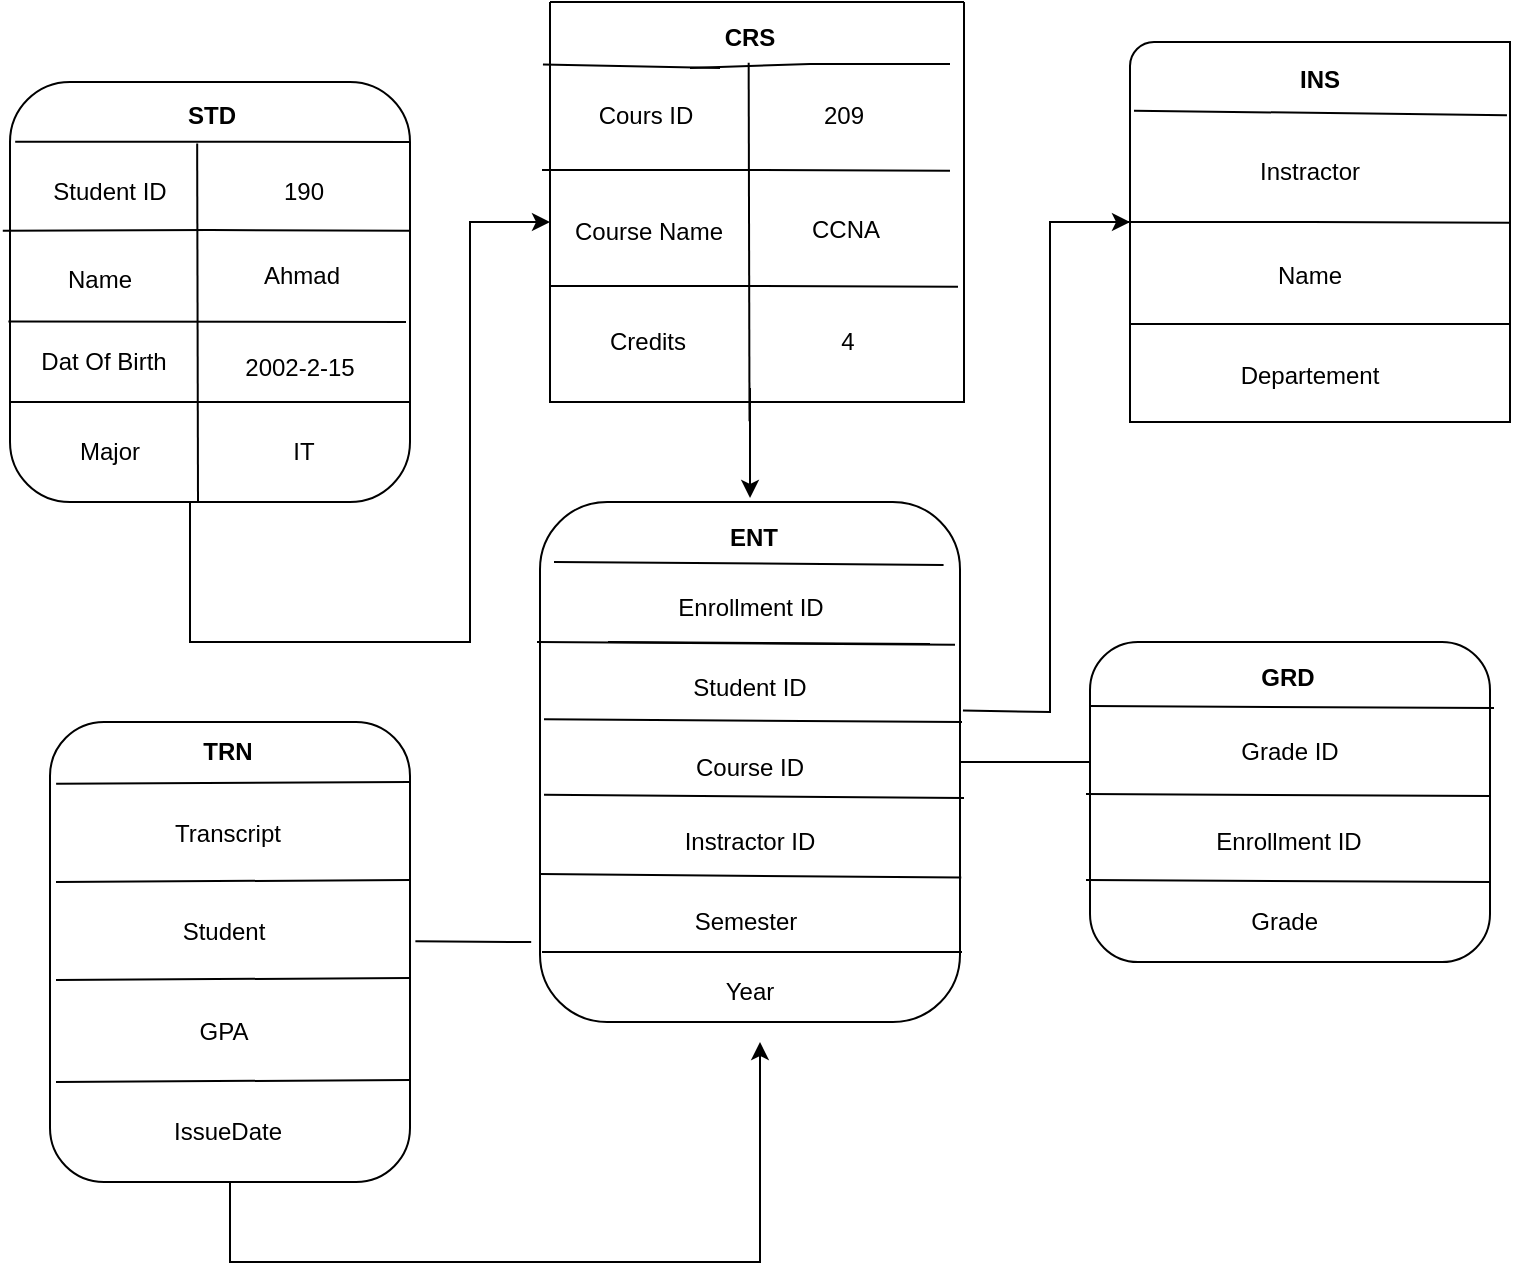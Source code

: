 <mxfile version="24.4.13" type="device">
  <diagram name="Page-1" id="Yhg7C76lEOVaBMIcdR9y">
    <mxGraphModel dx="1114" dy="709" grid="1" gridSize="10" guides="1" tooltips="1" connect="1" arrows="1" fold="1" page="1" pageScale="1" pageWidth="827" pageHeight="1169" math="0" shadow="0">
      <root>
        <mxCell id="0" />
        <mxCell id="1" parent="0" />
        <mxCell id="3ggdFOlAp6wFt-ibNZRG-4" value="&amp;nbsp;" style="rounded=1;whiteSpace=wrap;html=1;" parent="1" vertex="1">
          <mxGeometry x="80" y="90" width="200" height="210" as="geometry" />
        </mxCell>
        <mxCell id="3ggdFOlAp6wFt-ibNZRG-7" value="" style="verticalLabelPosition=bottom;verticalAlign=top;html=1;shape=mxgraph.basic.corner_round_rect;dx=6;whiteSpace=wrap;" parent="1" vertex="1">
          <mxGeometry x="640" y="70" width="190" height="190" as="geometry" />
        </mxCell>
        <mxCell id="3ggdFOlAp6wFt-ibNZRG-21" value="" style="endArrow=none;html=1;rounded=0;entryX=0.988;entryY=0.095;entryDx=0;entryDy=0;entryPerimeter=0;exitX=0.013;exitY=0.142;exitDx=0;exitDy=0;exitPerimeter=0;" parent="1" edge="1" source="3ggdFOlAp6wFt-ibNZRG-4">
          <mxGeometry width="50" height="50" relative="1" as="geometry">
            <mxPoint x="120" y="120" as="sourcePoint" />
            <mxPoint x="280.0" y="120.0" as="targetPoint" />
          </mxGeometry>
        </mxCell>
        <mxCell id="3ggdFOlAp6wFt-ibNZRG-22" value="&lt;b&gt;STD&lt;/b&gt;" style="text;strokeColor=none;align=center;fillColor=none;html=1;verticalAlign=middle;whiteSpace=wrap;rounded=0;" parent="1" vertex="1">
          <mxGeometry x="151" y="92" width="60" height="30" as="geometry" />
        </mxCell>
        <mxCell id="3ggdFOlAp6wFt-ibNZRG-23" value="" style="endArrow=classic;html=1;rounded=0;elbow=vertical;" parent="1" edge="1">
          <mxGeometry width="50" height="50" relative="1" as="geometry">
            <mxPoint x="170" y="300" as="sourcePoint" />
            <mxPoint x="350" y="160" as="targetPoint" />
            <Array as="points">
              <mxPoint x="170" y="370" />
              <mxPoint x="250" y="370" />
              <mxPoint x="310" y="370" />
              <mxPoint x="310" y="160" />
            </Array>
          </mxGeometry>
        </mxCell>
        <mxCell id="3ggdFOlAp6wFt-ibNZRG-24" value="" style="endArrow=none;html=1;rounded=0;entryX=0.992;entryY=0.193;entryDx=0;entryDy=0;entryPerimeter=0;" parent="1" edge="1" target="3ggdFOlAp6wFt-ibNZRG-7">
          <mxGeometry width="50" height="50" relative="1" as="geometry">
            <mxPoint x="642" y="104.33" as="sourcePoint" />
            <mxPoint x="802" y="104.33" as="targetPoint" />
          </mxGeometry>
        </mxCell>
        <mxCell id="3ggdFOlAp6wFt-ibNZRG-25" value="&lt;b&gt;INS&lt;/b&gt;" style="text;strokeColor=none;align=center;fillColor=none;html=1;verticalAlign=middle;whiteSpace=wrap;rounded=0;" parent="1" vertex="1">
          <mxGeometry x="705" y="74" width="60" height="30" as="geometry" />
        </mxCell>
        <mxCell id="3ggdFOlAp6wFt-ibNZRG-26" value="" style="endArrow=classic;html=1;rounded=0;elbow=vertical;exitX=1.007;exitY=0.401;exitDx=0;exitDy=0;exitPerimeter=0;" parent="1" source="3ggdFOlAp6wFt-ibNZRG-27" edge="1">
          <mxGeometry width="50" height="50" relative="1" as="geometry">
            <mxPoint x="572.31" y="422.98" as="sourcePoint" />
            <mxPoint x="640" y="160" as="targetPoint" />
            <Array as="points">
              <mxPoint x="600" y="405" />
              <mxPoint x="600" y="160" />
            </Array>
          </mxGeometry>
        </mxCell>
        <mxCell id="3ggdFOlAp6wFt-ibNZRG-27" value="&amp;nbsp;" style="rounded=1;whiteSpace=wrap;html=1;arcSize=16;" parent="1" vertex="1">
          <mxGeometry x="345" y="300" width="210" height="260" as="geometry" />
        </mxCell>
        <mxCell id="3ggdFOlAp6wFt-ibNZRG-29" value="" style="endArrow=classic;html=1;rounded=0;elbow=vertical;exitX=0.5;exitY=1;exitDx=0;exitDy=0;entryX=0.417;entryY=0;entryDx=0;entryDy=0;entryPerimeter=0;" parent="1" edge="1">
          <mxGeometry width="50" height="50" relative="1" as="geometry">
            <mxPoint x="450" y="243" as="sourcePoint" />
            <mxPoint x="450.02" y="298" as="targetPoint" />
          </mxGeometry>
        </mxCell>
        <mxCell id="3ggdFOlAp6wFt-ibNZRG-32" value="" style="endArrow=none;html=1;rounded=0;entryX=0.999;entryY=0.121;entryDx=0;entryDy=0;entryPerimeter=0;" parent="1" edge="1">
          <mxGeometry width="50" height="50" relative="1" as="geometry">
            <mxPoint x="352" y="330" as="sourcePoint" />
            <mxPoint x="546.79" y="331.46" as="targetPoint" />
          </mxGeometry>
        </mxCell>
        <mxCell id="3ggdFOlAp6wFt-ibNZRG-33" value="&lt;b&gt;ENT&lt;/b&gt;" style="text;strokeColor=none;align=center;fillColor=none;html=1;verticalAlign=middle;whiteSpace=wrap;rounded=0;" parent="1" vertex="1">
          <mxGeometry x="422" y="303" width="60" height="30" as="geometry" />
        </mxCell>
        <mxCell id="3ggdFOlAp6wFt-ibNZRG-34" value="&amp;nbsp;" style="rounded=1;whiteSpace=wrap;html=1;" parent="1" vertex="1">
          <mxGeometry x="100" y="410" width="180" height="230" as="geometry" />
        </mxCell>
        <mxCell id="3ggdFOlAp6wFt-ibNZRG-36" value="&lt;b&gt;TRN&lt;/b&gt;" style="text;strokeColor=none;align=center;fillColor=none;html=1;verticalAlign=middle;whiteSpace=wrap;rounded=0;" parent="1" vertex="1">
          <mxGeometry x="159" y="410" width="60" height="30" as="geometry" />
        </mxCell>
        <mxCell id="3ggdFOlAp6wFt-ibNZRG-37" value="" style="endArrow=none;html=1;rounded=0;entryX=0.988;entryY=0.095;entryDx=0;entryDy=0;entryPerimeter=0;exitX=0.017;exitY=0.134;exitDx=0;exitDy=0;exitPerimeter=0;" parent="1" edge="1" source="3ggdFOlAp6wFt-ibNZRG-34">
          <mxGeometry width="50" height="50" relative="1" as="geometry">
            <mxPoint x="120" y="440" as="sourcePoint" />
            <mxPoint x="280.0" y="440.0" as="targetPoint" />
          </mxGeometry>
        </mxCell>
        <mxCell id="3ggdFOlAp6wFt-ibNZRG-38" value="" style="endArrow=none;html=1;rounded=0;elbow=vertical;entryX=-0.021;entryY=0.827;entryDx=0;entryDy=0;entryPerimeter=0;exitX=1.015;exitY=0.455;exitDx=0;exitDy=0;exitPerimeter=0;" parent="1" edge="1">
          <mxGeometry width="50" height="50" relative="1" as="geometry">
            <mxPoint x="282.7" y="519.65" as="sourcePoint" />
            <mxPoint x="340.59" y="520.02" as="targetPoint" />
          </mxGeometry>
        </mxCell>
        <mxCell id="3ggdFOlAp6wFt-ibNZRG-39" value="" style="endArrow=classic;html=1;rounded=0;elbow=vertical;exitX=0.5;exitY=1;exitDx=0;exitDy=0;" parent="1" edge="1">
          <mxGeometry width="50" height="50" relative="1" as="geometry">
            <mxPoint x="190" y="640" as="sourcePoint" />
            <mxPoint x="455" y="570" as="targetPoint" />
            <Array as="points">
              <mxPoint x="190" y="680" />
              <mxPoint x="455" y="680" />
            </Array>
          </mxGeometry>
        </mxCell>
        <mxCell id="3ggdFOlAp6wFt-ibNZRG-40" value="" style="rounded=1;whiteSpace=wrap;html=1;" parent="1" vertex="1">
          <mxGeometry x="620" y="370" width="200" height="160" as="geometry" />
        </mxCell>
        <mxCell id="3ggdFOlAp6wFt-ibNZRG-41" value="&lt;b&gt;GRD&lt;/b&gt;" style="text;strokeColor=none;align=center;fillColor=none;html=1;verticalAlign=middle;whiteSpace=wrap;rounded=0;" parent="1" vertex="1">
          <mxGeometry x="689" y="373" width="60" height="30" as="geometry" />
        </mxCell>
        <mxCell id="3ggdFOlAp6wFt-ibNZRG-44" value="" style="endArrow=none;html=1;rounded=0;elbow=vertical;entryX=-0.021;entryY=0.827;entryDx=0;entryDy=0;entryPerimeter=0;exitX=1;exitY=0.5;exitDx=0;exitDy=0;" parent="1" edge="1" source="3ggdFOlAp6wFt-ibNZRG-27">
          <mxGeometry width="50" height="50" relative="1" as="geometry">
            <mxPoint x="560" y="430" as="sourcePoint" />
            <mxPoint x="620" y="430" as="targetPoint" />
          </mxGeometry>
        </mxCell>
        <mxCell id="tsfyDtX6I3HXYq4GZ-qm-1" value="" style="swimlane;startSize=0;" vertex="1" parent="1">
          <mxGeometry x="350" y="50" width="207" height="200" as="geometry" />
        </mxCell>
        <mxCell id="tsfyDtX6I3HXYq4GZ-qm-3" value="" style="endArrow=none;html=1;rounded=0;exitX=0;exitY=1;exitDx=0;exitDy=0;" edge="1" parent="tsfyDtX6I3HXYq4GZ-qm-1" source="tsfyDtX6I3HXYq4GZ-qm-4">
          <mxGeometry width="50" height="50" relative="1" as="geometry">
            <mxPoint x="10" y="30" as="sourcePoint" />
            <mxPoint x="200" y="31" as="targetPoint" />
            <Array as="points">
              <mxPoint x="130" y="31" />
            </Array>
          </mxGeometry>
        </mxCell>
        <mxCell id="tsfyDtX6I3HXYq4GZ-qm-4" value="&lt;b&gt;CRS&lt;/b&gt;" style="text;strokeColor=none;align=center;fillColor=none;html=1;verticalAlign=middle;whiteSpace=wrap;rounded=0;" vertex="1" parent="tsfyDtX6I3HXYq4GZ-qm-1">
          <mxGeometry x="70" y="3" width="60" height="30" as="geometry" />
        </mxCell>
        <mxCell id="tsfyDtX6I3HXYq4GZ-qm-6" value="" style="endArrow=none;html=1;rounded=0;exitX=-0.017;exitY=0.156;exitDx=0;exitDy=0;exitPerimeter=0;entryX=0.25;entryY=1;entryDx=0;entryDy=0;" edge="1" parent="tsfyDtX6I3HXYq4GZ-qm-1" source="tsfyDtX6I3HXYq4GZ-qm-1" target="tsfyDtX6I3HXYq4GZ-qm-4">
          <mxGeometry width="50" height="50" relative="1" as="geometry">
            <mxPoint x="347" y="81" as="sourcePoint" />
            <mxPoint x="550" y="81" as="targetPoint" />
          </mxGeometry>
        </mxCell>
        <mxCell id="tsfyDtX6I3HXYq4GZ-qm-39" value="" style="endArrow=none;html=1;rounded=0;entryX=-0.207;entryY=-0.307;entryDx=0;entryDy=0;entryPerimeter=0;" edge="1" parent="tsfyDtX6I3HXYq4GZ-qm-1">
          <mxGeometry width="50" height="50" relative="1" as="geometry">
            <mxPoint x="99.75" y="209.61" as="sourcePoint" />
            <mxPoint x="99.33" y="30.4" as="targetPoint" />
          </mxGeometry>
        </mxCell>
        <mxCell id="tsfyDtX6I3HXYq4GZ-qm-41" value="" style="endArrow=none;html=1;rounded=0;exitX=-0.018;exitY=0.354;exitDx=0;exitDy=0;exitPerimeter=0;entryX=1;entryY=0.32;entryDx=0;entryDy=0;entryPerimeter=0;" edge="1" parent="tsfyDtX6I3HXYq4GZ-qm-1">
          <mxGeometry width="50" height="50" relative="1" as="geometry">
            <mxPoint x="-4" y="84" as="sourcePoint" />
            <mxPoint x="200" y="84.33" as="targetPoint" />
            <Array as="points">
              <mxPoint x="100" y="84" />
            </Array>
          </mxGeometry>
        </mxCell>
        <mxCell id="tsfyDtX6I3HXYq4GZ-qm-43" value="" style="endArrow=none;html=1;rounded=0;exitX=-0.018;exitY=0.354;exitDx=0;exitDy=0;exitPerimeter=0;entryX=1;entryY=0.32;entryDx=0;entryDy=0;entryPerimeter=0;" edge="1" parent="tsfyDtX6I3HXYq4GZ-qm-1">
          <mxGeometry width="50" height="50" relative="1" as="geometry">
            <mxPoint y="142" as="sourcePoint" />
            <mxPoint x="204" y="142.33" as="targetPoint" />
            <Array as="points">
              <mxPoint x="104" y="142" />
            </Array>
          </mxGeometry>
        </mxCell>
        <mxCell id="tsfyDtX6I3HXYq4GZ-qm-44" value="Cours ID" style="text;strokeColor=none;align=center;fillColor=none;html=1;verticalAlign=middle;whiteSpace=wrap;rounded=0;" vertex="1" parent="tsfyDtX6I3HXYq4GZ-qm-1">
          <mxGeometry x="18" y="42" width="60" height="30" as="geometry" />
        </mxCell>
        <mxCell id="tsfyDtX6I3HXYq4GZ-qm-49" value="209" style="text;strokeColor=none;align=center;fillColor=none;html=1;verticalAlign=middle;whiteSpace=wrap;rounded=0;" vertex="1" parent="tsfyDtX6I3HXYq4GZ-qm-1">
          <mxGeometry x="117" y="42" width="60" height="30" as="geometry" />
        </mxCell>
        <mxCell id="tsfyDtX6I3HXYq4GZ-qm-48" value="CCNA" style="text;strokeColor=none;align=center;fillColor=none;html=1;verticalAlign=middle;whiteSpace=wrap;rounded=0;" vertex="1" parent="tsfyDtX6I3HXYq4GZ-qm-1">
          <mxGeometry x="118" y="99" width="60" height="30" as="geometry" />
        </mxCell>
        <mxCell id="tsfyDtX6I3HXYq4GZ-qm-47" value="Course Name" style="text;strokeColor=none;align=center;fillColor=none;html=1;verticalAlign=middle;whiteSpace=wrap;rounded=0;" vertex="1" parent="tsfyDtX6I3HXYq4GZ-qm-1">
          <mxGeometry x="9" y="100" width="81" height="30" as="geometry" />
        </mxCell>
        <mxCell id="tsfyDtX6I3HXYq4GZ-qm-46" value="4" style="text;strokeColor=none;align=center;fillColor=none;html=1;verticalAlign=middle;whiteSpace=wrap;rounded=0;" vertex="1" parent="tsfyDtX6I3HXYq4GZ-qm-1">
          <mxGeometry x="119" y="155" width="60" height="30" as="geometry" />
        </mxCell>
        <mxCell id="tsfyDtX6I3HXYq4GZ-qm-45" value="Credits" style="text;strokeColor=none;align=center;fillColor=none;html=1;verticalAlign=middle;whiteSpace=wrap;rounded=0;" vertex="1" parent="tsfyDtX6I3HXYq4GZ-qm-1">
          <mxGeometry x="19" y="155" width="60" height="30" as="geometry" />
        </mxCell>
        <mxCell id="tsfyDtX6I3HXYq4GZ-qm-7" value="" style="endArrow=none;html=1;rounded=0;entryX=-0.207;entryY=-0.307;entryDx=0;entryDy=0;entryPerimeter=0;" edge="1" parent="1">
          <mxGeometry width="50" height="50" relative="1" as="geometry">
            <mxPoint x="174" y="300" as="sourcePoint" />
            <mxPoint x="173.58" y="120.79" as="targetPoint" />
          </mxGeometry>
        </mxCell>
        <mxCell id="tsfyDtX6I3HXYq4GZ-qm-8" value="" style="endArrow=none;html=1;rounded=0;exitX=-0.018;exitY=0.354;exitDx=0;exitDy=0;exitPerimeter=0;entryX=1;entryY=0.32;entryDx=0;entryDy=0;entryPerimeter=0;" edge="1" parent="1" source="3ggdFOlAp6wFt-ibNZRG-4">
          <mxGeometry width="50" height="50" relative="1" as="geometry">
            <mxPoint x="121.76" y="165.17" as="sourcePoint" />
            <mxPoint x="280" y="164.33" as="targetPoint" />
            <Array as="points">
              <mxPoint x="180" y="164" />
            </Array>
          </mxGeometry>
        </mxCell>
        <mxCell id="tsfyDtX6I3HXYq4GZ-qm-9" value="" style="endArrow=none;html=1;rounded=0;entryX=1;entryY=0.32;entryDx=0;entryDy=0;entryPerimeter=0;" edge="1" parent="1">
          <mxGeometry width="50" height="50" relative="1" as="geometry">
            <mxPoint x="80" y="250" as="sourcePoint" />
            <mxPoint x="280" y="250" as="targetPoint" />
          </mxGeometry>
        </mxCell>
        <mxCell id="tsfyDtX6I3HXYq4GZ-qm-10" value="" style="endArrow=none;html=1;rounded=0;exitX=-0.004;exitY=0.57;exitDx=0;exitDy=0;exitPerimeter=0;entryX=1;entryY=0.32;entryDx=0;entryDy=0;entryPerimeter=0;" edge="1" parent="1" source="3ggdFOlAp6wFt-ibNZRG-4">
          <mxGeometry width="50" height="50" relative="1" as="geometry">
            <mxPoint x="120" y="211.0" as="sourcePoint" />
            <mxPoint x="278" y="210.0" as="targetPoint" />
          </mxGeometry>
        </mxCell>
        <mxCell id="tsfyDtX6I3HXYq4GZ-qm-12" value="Name" style="text;strokeColor=none;align=center;fillColor=none;html=1;verticalAlign=middle;whiteSpace=wrap;rounded=0;" vertex="1" parent="1">
          <mxGeometry x="95" y="174" width="60" height="30" as="geometry" />
        </mxCell>
        <mxCell id="tsfyDtX6I3HXYq4GZ-qm-13" value="Major" style="text;strokeColor=none;align=center;fillColor=none;html=1;verticalAlign=middle;whiteSpace=wrap;rounded=0;" vertex="1" parent="1">
          <mxGeometry x="100" y="260" width="60" height="30" as="geometry" />
        </mxCell>
        <mxCell id="tsfyDtX6I3HXYq4GZ-qm-18" value="Ahmad" style="text;strokeColor=none;align=center;fillColor=none;html=1;verticalAlign=middle;whiteSpace=wrap;rounded=0;" vertex="1" parent="1">
          <mxGeometry x="196" y="172" width="60" height="30" as="geometry" />
        </mxCell>
        <mxCell id="tsfyDtX6I3HXYq4GZ-qm-19" value="2002-2-15" style="text;strokeColor=none;align=center;fillColor=none;html=1;verticalAlign=middle;whiteSpace=wrap;rounded=0;" vertex="1" parent="1">
          <mxGeometry x="195" y="218" width="60" height="30" as="geometry" />
        </mxCell>
        <mxCell id="tsfyDtX6I3HXYq4GZ-qm-20" value="IT" style="text;strokeColor=none;align=center;fillColor=none;html=1;verticalAlign=middle;whiteSpace=wrap;rounded=0;" vertex="1" parent="1">
          <mxGeometry x="197" y="260" width="60" height="30" as="geometry" />
        </mxCell>
        <mxCell id="tsfyDtX6I3HXYq4GZ-qm-33" value="190" style="text;strokeColor=none;align=center;fillColor=none;html=1;verticalAlign=middle;whiteSpace=wrap;rounded=0;" vertex="1" parent="1">
          <mxGeometry x="197" y="130" width="60" height="30" as="geometry" />
        </mxCell>
        <mxCell id="tsfyDtX6I3HXYq4GZ-qm-34" value="Student ID" style="text;strokeColor=none;align=center;fillColor=none;html=1;verticalAlign=middle;whiteSpace=wrap;rounded=0;" vertex="1" parent="1">
          <mxGeometry x="100" y="130" width="60" height="30" as="geometry" />
        </mxCell>
        <mxCell id="tsfyDtX6I3HXYq4GZ-qm-36" value="Dat Of Birth" style="text;strokeColor=none;align=center;fillColor=none;html=1;verticalAlign=middle;whiteSpace=wrap;rounded=0;" vertex="1" parent="1">
          <mxGeometry x="91" y="215" width="72" height="30" as="geometry" />
        </mxCell>
        <mxCell id="tsfyDtX6I3HXYq4GZ-qm-52" value="" style="endArrow=none;html=1;rounded=0;exitX=-0.018;exitY=0.354;exitDx=0;exitDy=0;exitPerimeter=0;entryX=1;entryY=0.32;entryDx=0;entryDy=0;entryPerimeter=0;" edge="1" parent="1">
          <mxGeometry width="50" height="50" relative="1" as="geometry">
            <mxPoint x="626" y="160.0" as="sourcePoint" />
            <mxPoint x="830" y="160.33" as="targetPoint" />
            <Array as="points">
              <mxPoint x="730" y="160.0" />
            </Array>
          </mxGeometry>
        </mxCell>
        <mxCell id="tsfyDtX6I3HXYq4GZ-qm-56" value="" style="endArrow=none;html=1;rounded=0;exitX=-0.018;exitY=0.354;exitDx=0;exitDy=0;exitPerimeter=0;" edge="1" parent="1">
          <mxGeometry width="50" height="50" relative="1" as="geometry">
            <mxPoint x="640" y="211.0" as="sourcePoint" />
            <mxPoint x="830" y="211" as="targetPoint" />
            <Array as="points">
              <mxPoint x="744" y="211.0" />
            </Array>
          </mxGeometry>
        </mxCell>
        <mxCell id="tsfyDtX6I3HXYq4GZ-qm-58" value="Name" style="text;strokeColor=none;align=center;fillColor=none;html=1;verticalAlign=middle;whiteSpace=wrap;rounded=0;" vertex="1" parent="1">
          <mxGeometry x="700" y="172" width="60" height="30" as="geometry" />
        </mxCell>
        <mxCell id="tsfyDtX6I3HXYq4GZ-qm-59" value="Instractor" style="text;strokeColor=none;align=center;fillColor=none;html=1;verticalAlign=middle;whiteSpace=wrap;rounded=0;" vertex="1" parent="1">
          <mxGeometry x="700" y="120" width="60" height="30" as="geometry" />
        </mxCell>
        <mxCell id="tsfyDtX6I3HXYq4GZ-qm-60" value="Departement" style="text;strokeColor=none;align=center;fillColor=none;html=1;verticalAlign=middle;whiteSpace=wrap;rounded=0;" vertex="1" parent="1">
          <mxGeometry x="700" y="222" width="60" height="30" as="geometry" />
        </mxCell>
        <mxCell id="tsfyDtX6I3HXYq4GZ-qm-61" value="" style="endArrow=none;html=1;rounded=0;" edge="1" parent="1">
          <mxGeometry width="50" height="50" relative="1" as="geometry">
            <mxPoint x="379" y="370" as="sourcePoint" />
            <mxPoint x="540" y="371" as="targetPoint" />
          </mxGeometry>
        </mxCell>
        <mxCell id="tsfyDtX6I3HXYq4GZ-qm-62" value="" style="endArrow=none;html=1;rounded=0;" edge="1" parent="1">
          <mxGeometry width="50" height="50" relative="1" as="geometry">
            <mxPoint x="347" y="446.33" as="sourcePoint" />
            <mxPoint x="557" y="448" as="targetPoint" />
          </mxGeometry>
        </mxCell>
        <mxCell id="tsfyDtX6I3HXYq4GZ-qm-63" value="" style="endArrow=none;html=1;rounded=0;entryX=1.003;entryY=0.63;entryDx=0;entryDy=0;entryPerimeter=0;" edge="1" parent="1">
          <mxGeometry width="50" height="50" relative="1" as="geometry">
            <mxPoint x="345" y="486" as="sourcePoint" />
            <mxPoint x="555.63" y="487.8" as="targetPoint" />
          </mxGeometry>
        </mxCell>
        <mxCell id="tsfyDtX6I3HXYq4GZ-qm-65" value="" style="endArrow=none;html=1;rounded=0;" edge="1" parent="1">
          <mxGeometry width="50" height="50" relative="1" as="geometry">
            <mxPoint x="346" y="525" as="sourcePoint" />
            <mxPoint x="556" y="525" as="targetPoint" />
          </mxGeometry>
        </mxCell>
        <mxCell id="tsfyDtX6I3HXYq4GZ-qm-66" value="" style="endArrow=none;html=1;rounded=0;" edge="1" parent="1">
          <mxGeometry width="50" height="50" relative="1" as="geometry">
            <mxPoint x="347" y="408.67" as="sourcePoint" />
            <mxPoint x="556" y="410" as="targetPoint" />
          </mxGeometry>
        </mxCell>
        <mxCell id="tsfyDtX6I3HXYq4GZ-qm-67" value="Enrollment ID" style="text;strokeColor=none;align=center;fillColor=none;html=1;verticalAlign=middle;whiteSpace=wrap;rounded=0;" vertex="1" parent="1">
          <mxGeometry x="403" y="338" width="95" height="30" as="geometry" />
        </mxCell>
        <mxCell id="tsfyDtX6I3HXYq4GZ-qm-68" value="Student ID" style="text;strokeColor=none;align=center;fillColor=none;html=1;verticalAlign=middle;whiteSpace=wrap;rounded=0;" vertex="1" parent="1">
          <mxGeometry x="420" y="378" width="60" height="30" as="geometry" />
        </mxCell>
        <mxCell id="tsfyDtX6I3HXYq4GZ-qm-69" value="Course ID" style="text;strokeColor=none;align=center;fillColor=none;html=1;verticalAlign=middle;whiteSpace=wrap;rounded=0;" vertex="1" parent="1">
          <mxGeometry x="420" y="418" width="60" height="30" as="geometry" />
        </mxCell>
        <mxCell id="tsfyDtX6I3HXYq4GZ-qm-70" value="Instractor&lt;span style=&quot;white-space: pre;&quot;&gt;&#x9;&lt;/span&gt;ID" style="text;strokeColor=none;align=center;fillColor=none;html=1;verticalAlign=middle;whiteSpace=wrap;rounded=0;" vertex="1" parent="1">
          <mxGeometry x="420" y="455" width="60" height="30" as="geometry" />
        </mxCell>
        <mxCell id="tsfyDtX6I3HXYq4GZ-qm-71" value="Semester" style="text;strokeColor=none;align=center;fillColor=none;html=1;verticalAlign=middle;whiteSpace=wrap;rounded=0;" vertex="1" parent="1">
          <mxGeometry x="418" y="495" width="60" height="30" as="geometry" />
        </mxCell>
        <mxCell id="tsfyDtX6I3HXYq4GZ-qm-72" value="Year" style="text;strokeColor=none;align=center;fillColor=none;html=1;verticalAlign=middle;whiteSpace=wrap;rounded=0;" vertex="1" parent="1">
          <mxGeometry x="420" y="530" width="60" height="30" as="geometry" />
        </mxCell>
        <mxCell id="tsfyDtX6I3HXYq4GZ-qm-78" value="" style="endArrow=none;html=1;rounded=0;" edge="1" parent="1">
          <mxGeometry width="50" height="50" relative="1" as="geometry">
            <mxPoint x="343.5" y="370" as="sourcePoint" />
            <mxPoint x="552.5" y="371.33" as="targetPoint" />
          </mxGeometry>
        </mxCell>
        <mxCell id="tsfyDtX6I3HXYq4GZ-qm-80" value="" style="endArrow=none;html=1;rounded=0;" edge="1" parent="1">
          <mxGeometry width="50" height="50" relative="1" as="geometry">
            <mxPoint x="618" y="446" as="sourcePoint" />
            <mxPoint x="820" y="447" as="targetPoint" />
          </mxGeometry>
        </mxCell>
        <mxCell id="tsfyDtX6I3HXYq4GZ-qm-81" value="" style="endArrow=none;html=1;rounded=0;" edge="1" parent="1">
          <mxGeometry width="50" height="50" relative="1" as="geometry">
            <mxPoint x="620" y="402" as="sourcePoint" />
            <mxPoint x="822" y="403" as="targetPoint" />
          </mxGeometry>
        </mxCell>
        <mxCell id="tsfyDtX6I3HXYq4GZ-qm-83" value="" style="endArrow=none;html=1;rounded=0;" edge="1" parent="1">
          <mxGeometry width="50" height="50" relative="1" as="geometry">
            <mxPoint x="618" y="489" as="sourcePoint" />
            <mxPoint x="820" y="490" as="targetPoint" />
          </mxGeometry>
        </mxCell>
        <mxCell id="tsfyDtX6I3HXYq4GZ-qm-84" value="Grade ID" style="text;strokeColor=none;align=center;fillColor=none;html=1;verticalAlign=middle;whiteSpace=wrap;rounded=0;" vertex="1" parent="1">
          <mxGeometry x="690" y="410" width="60" height="30" as="geometry" />
        </mxCell>
        <mxCell id="tsfyDtX6I3HXYq4GZ-qm-86" value="Grade&amp;nbsp;" style="text;strokeColor=none;align=center;fillColor=none;html=1;verticalAlign=middle;whiteSpace=wrap;rounded=0;" vertex="1" parent="1">
          <mxGeometry x="689" y="495" width="60" height="30" as="geometry" />
        </mxCell>
        <mxCell id="tsfyDtX6I3HXYq4GZ-qm-87" value="Enrollment ID" style="text;strokeColor=none;align=center;fillColor=none;html=1;verticalAlign=middle;whiteSpace=wrap;rounded=0;" vertex="1" parent="1">
          <mxGeometry x="671.5" y="455" width="95" height="30" as="geometry" />
        </mxCell>
        <mxCell id="tsfyDtX6I3HXYq4GZ-qm-90" value="" style="endArrow=none;html=1;rounded=0;entryX=0.988;entryY=0.095;entryDx=0;entryDy=0;entryPerimeter=0;exitX=0.017;exitY=0.134;exitDx=0;exitDy=0;exitPerimeter=0;" edge="1" parent="1">
          <mxGeometry width="50" height="50" relative="1" as="geometry">
            <mxPoint x="103" y="490" as="sourcePoint" />
            <mxPoint x="280.0" y="489.0" as="targetPoint" />
          </mxGeometry>
        </mxCell>
        <mxCell id="tsfyDtX6I3HXYq4GZ-qm-91" value="" style="endArrow=none;html=1;rounded=0;entryX=0.988;entryY=0.095;entryDx=0;entryDy=0;entryPerimeter=0;exitX=0.017;exitY=0.134;exitDx=0;exitDy=0;exitPerimeter=0;" edge="1" parent="1">
          <mxGeometry width="50" height="50" relative="1" as="geometry">
            <mxPoint x="103" y="539" as="sourcePoint" />
            <mxPoint x="280.0" y="538" as="targetPoint" />
          </mxGeometry>
        </mxCell>
        <mxCell id="tsfyDtX6I3HXYq4GZ-qm-92" value="" style="endArrow=none;html=1;rounded=0;entryX=0.988;entryY=0.095;entryDx=0;entryDy=0;entryPerimeter=0;exitX=0.017;exitY=0.134;exitDx=0;exitDy=0;exitPerimeter=0;" edge="1" parent="1">
          <mxGeometry width="50" height="50" relative="1" as="geometry">
            <mxPoint x="103" y="590" as="sourcePoint" />
            <mxPoint x="280.0" y="589" as="targetPoint" />
          </mxGeometry>
        </mxCell>
        <mxCell id="tsfyDtX6I3HXYq4GZ-qm-94" value="Transcript" style="text;strokeColor=none;align=center;fillColor=none;html=1;verticalAlign=middle;whiteSpace=wrap;rounded=0;" vertex="1" parent="1">
          <mxGeometry x="159" y="451" width="60" height="30" as="geometry" />
        </mxCell>
        <mxCell id="tsfyDtX6I3HXYq4GZ-qm-95" value="Student" style="text;strokeColor=none;align=center;fillColor=none;html=1;verticalAlign=middle;whiteSpace=wrap;rounded=0;" vertex="1" parent="1">
          <mxGeometry x="157" y="500" width="60" height="30" as="geometry" />
        </mxCell>
        <mxCell id="tsfyDtX6I3HXYq4GZ-qm-96" value="GPA" style="text;strokeColor=none;align=center;fillColor=none;html=1;verticalAlign=middle;whiteSpace=wrap;rounded=0;" vertex="1" parent="1">
          <mxGeometry x="157" y="550" width="60" height="30" as="geometry" />
        </mxCell>
        <mxCell id="tsfyDtX6I3HXYq4GZ-qm-97" value="IssueDate" style="text;strokeColor=none;align=center;fillColor=none;html=1;verticalAlign=middle;whiteSpace=wrap;rounded=0;" vertex="1" parent="1">
          <mxGeometry x="159" y="600" width="60" height="30" as="geometry" />
        </mxCell>
      </root>
    </mxGraphModel>
  </diagram>
</mxfile>

